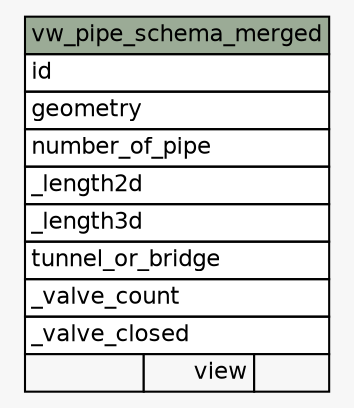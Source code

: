 // dot 2.38.0 on Linux 4.8.0-42-generic
// SchemaSpy rev 590
digraph "vw_pipe_schema_merged" {
  graph [
    rankdir="RL"
    bgcolor="#f7f7f7"
    nodesep="0.18"
    ranksep="0.46"
    fontname="Helvetica"
    fontsize="11"
  ];
  node [
    fontname="Helvetica"
    fontsize="11"
    shape="plaintext"
  ];
  edge [
    arrowsize="0.8"
  ];
  "vw_pipe_schema_merged" [
    label=<
    <TABLE BORDER="0" CELLBORDER="1" CELLSPACING="0" BGCOLOR="#ffffff">
      <TR><TD COLSPAN="3" BGCOLOR="#9bab96" ALIGN="CENTER">vw_pipe_schema_merged</TD></TR>
      <TR><TD PORT="id" COLSPAN="3" ALIGN="LEFT">id</TD></TR>
      <TR><TD PORT="geometry" COLSPAN="3" ALIGN="LEFT">geometry</TD></TR>
      <TR><TD PORT="number_of_pipe" COLSPAN="3" ALIGN="LEFT">number_of_pipe</TD></TR>
      <TR><TD PORT="_length2d" COLSPAN="3" ALIGN="LEFT">_length2d</TD></TR>
      <TR><TD PORT="_length3d" COLSPAN="3" ALIGN="LEFT">_length3d</TD></TR>
      <TR><TD PORT="tunnel_or_bridge" COLSPAN="3" ALIGN="LEFT">tunnel_or_bridge</TD></TR>
      <TR><TD PORT="_valve_count" COLSPAN="3" ALIGN="LEFT">_valve_count</TD></TR>
      <TR><TD PORT="_valve_closed" COLSPAN="3" ALIGN="LEFT">_valve_closed</TD></TR>
      <TR><TD ALIGN="LEFT" BGCOLOR="#f7f7f7">  </TD><TD ALIGN="RIGHT" BGCOLOR="#f7f7f7">view</TD><TD ALIGN="RIGHT" BGCOLOR="#f7f7f7">  </TD></TR>
    </TABLE>>
    URL="tables/vw_pipe_schema_merged.html"
    tooltip="vw_pipe_schema_merged"
  ];
}
